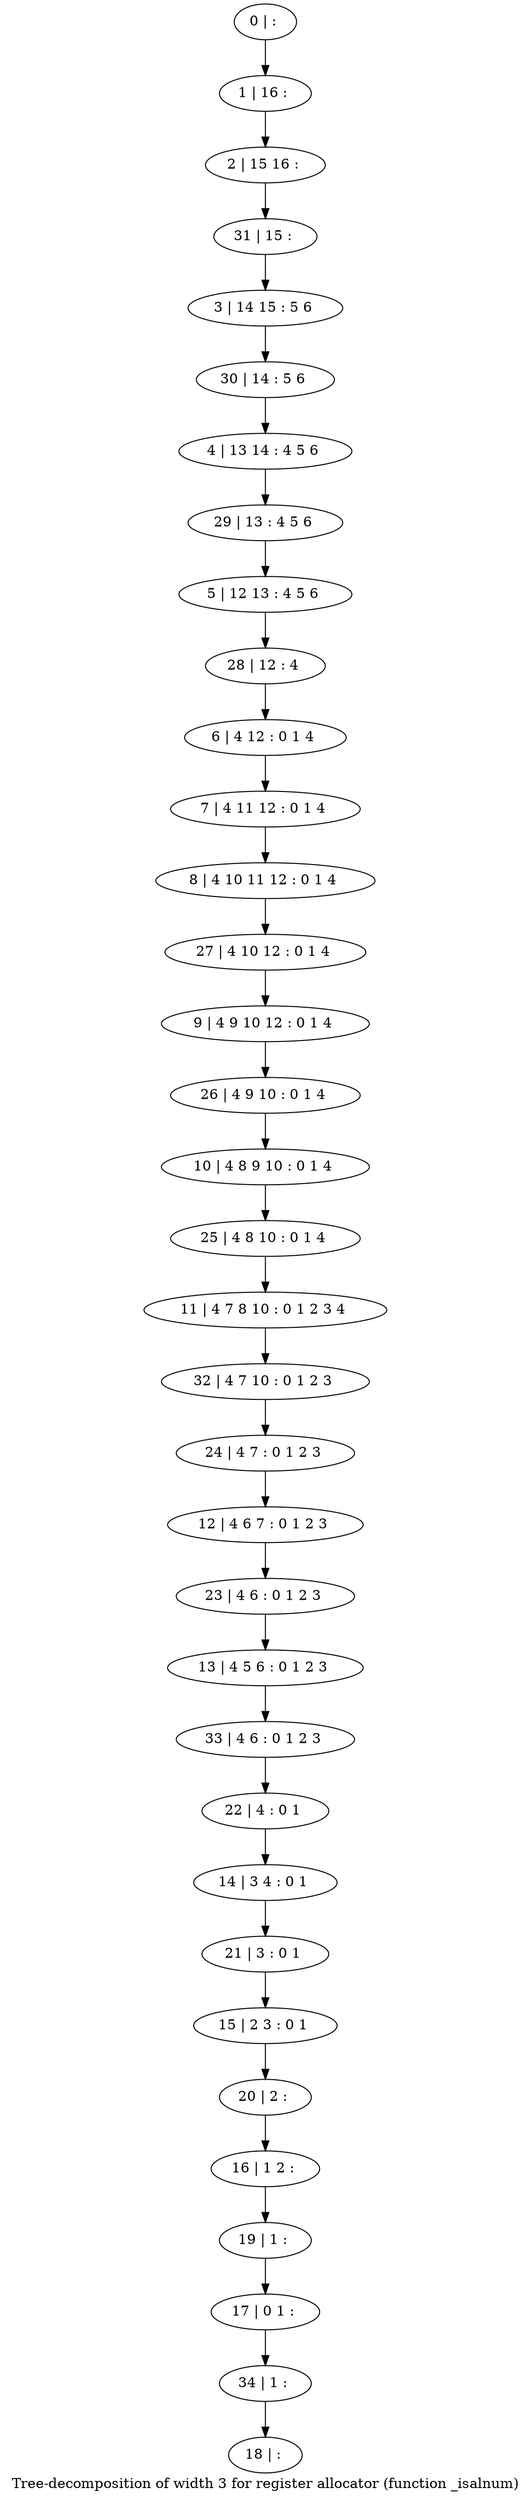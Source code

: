 digraph G {
graph [label="Tree-decomposition of width 3 for register allocator (function _isalnum)"]
0[label="0 | : "];
1[label="1 | 16 : "];
2[label="2 | 15 16 : "];
3[label="3 | 14 15 : 5 6 "];
4[label="4 | 13 14 : 4 5 6 "];
5[label="5 | 12 13 : 4 5 6 "];
6[label="6 | 4 12 : 0 1 4 "];
7[label="7 | 4 11 12 : 0 1 4 "];
8[label="8 | 4 10 11 12 : 0 1 4 "];
9[label="9 | 4 9 10 12 : 0 1 4 "];
10[label="10 | 4 8 9 10 : 0 1 4 "];
11[label="11 | 4 7 8 10 : 0 1 2 3 4 "];
12[label="12 | 4 6 7 : 0 1 2 3 "];
13[label="13 | 4 5 6 : 0 1 2 3 "];
14[label="14 | 3 4 : 0 1 "];
15[label="15 | 2 3 : 0 1 "];
16[label="16 | 1 2 : "];
17[label="17 | 0 1 : "];
18[label="18 | : "];
19[label="19 | 1 : "];
20[label="20 | 2 : "];
21[label="21 | 3 : 0 1 "];
22[label="22 | 4 : 0 1 "];
23[label="23 | 4 6 : 0 1 2 3 "];
24[label="24 | 4 7 : 0 1 2 3 "];
25[label="25 | 4 8 10 : 0 1 4 "];
26[label="26 | 4 9 10 : 0 1 4 "];
27[label="27 | 4 10 12 : 0 1 4 "];
28[label="28 | 12 : 4 "];
29[label="29 | 13 : 4 5 6 "];
30[label="30 | 14 : 5 6 "];
31[label="31 | 15 : "];
32[label="32 | 4 7 10 : 0 1 2 3 "];
33[label="33 | 4 6 : 0 1 2 3 "];
34[label="34 | 1 : "];
0->1 ;
1->2 ;
6->7 ;
7->8 ;
19->17 ;
16->19 ;
20->16 ;
15->20 ;
21->15 ;
14->21 ;
22->14 ;
23->13 ;
12->23 ;
24->12 ;
25->11 ;
10->25 ;
26->10 ;
9->26 ;
27->9 ;
8->27 ;
28->6 ;
5->28 ;
29->5 ;
4->29 ;
30->4 ;
3->30 ;
31->3 ;
2->31 ;
32->24 ;
11->32 ;
33->22 ;
13->33 ;
34->18 ;
17->34 ;
}
